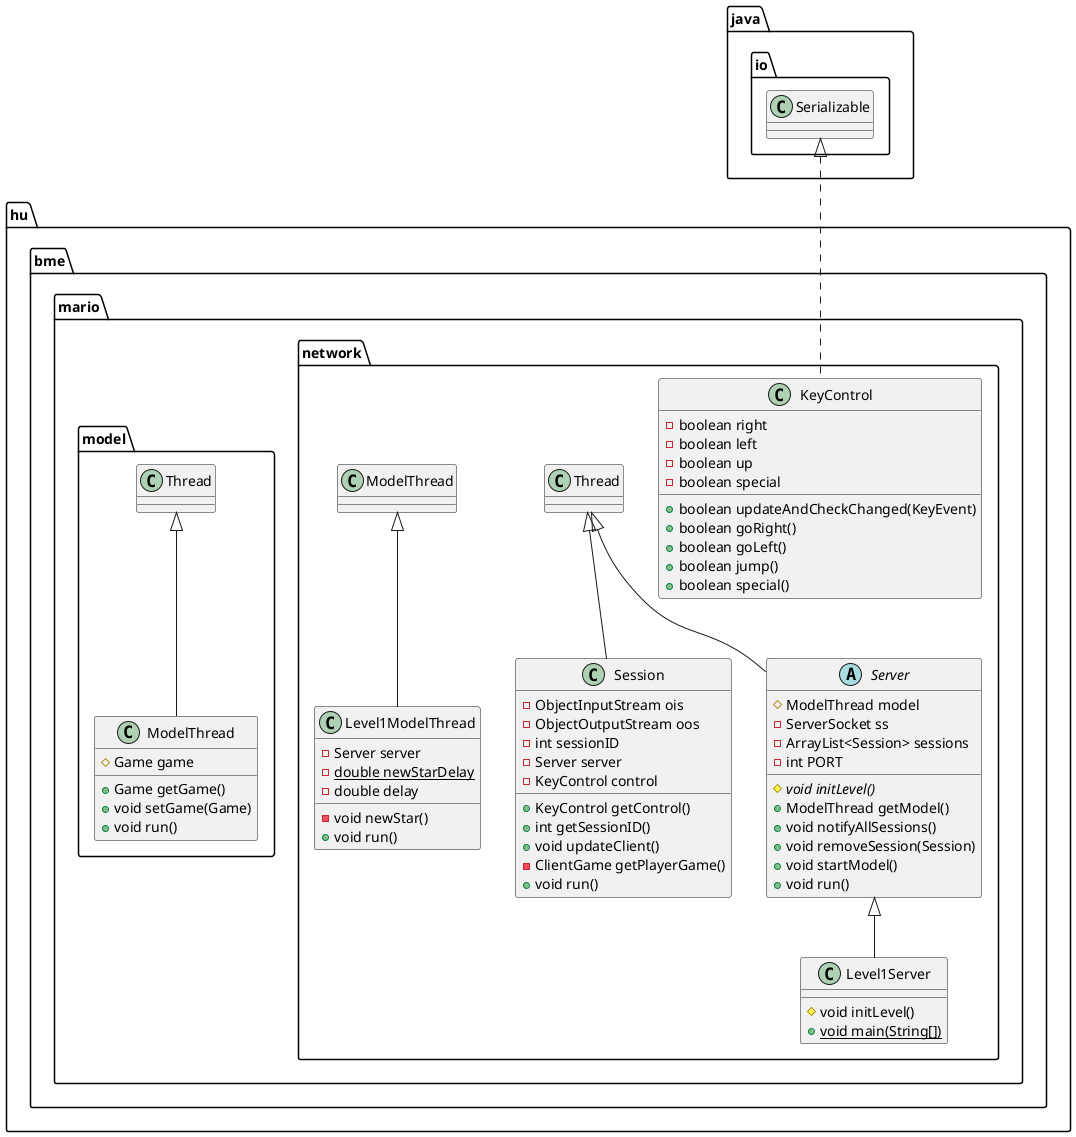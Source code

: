 @startuml
class hu.bme.mario.network.Level1Server {
# void initLevel()
+ {static} void main(String[])
}
class hu.bme.mario.network.Session {
- ObjectInputStream ois
- ObjectOutputStream oos
- int sessionID
- Server server
- KeyControl control
+ KeyControl getControl()
+ int getSessionID()
+ void updateClient()
- ClientGame getPlayerGame()
+ void run()
}
class hu.bme.mario.network.KeyControl {
- boolean right
- boolean left
- boolean up
- boolean special
+ boolean updateAndCheckChanged(KeyEvent)
+ boolean goRight()
+ boolean goLeft()
+ boolean jump()
+ boolean special()
}
abstract class hu.bme.mario.network.Server {
# ModelThread model
- ServerSocket ss
- ArrayList<Session> sessions
- int PORT
# {abstract}void initLevel()
+ ModelThread getModel()
+ void notifyAllSessions()
+ void removeSession(Session)
+ void startModel()
+ void run()
}
class hu.bme.mario.model.ModelThread {
# Game game
+ Game getGame()
+ void setGame(Game)
+ void run()
}
class hu.bme.mario.network.Level1ModelThread {
- Server server
- {static} double newStarDelay
- double delay
- void newStar()
+ void run()
}


hu.bme.mario.network.Server <|-- hu.bme.mario.network.Level1Server
hu.bme.mario.network.Thread <|-- hu.bme.mario.network.Session
java.io.Serializable <|.. hu.bme.mario.network.KeyControl
hu.bme.mario.network.Thread <|-- hu.bme.mario.network.Server
hu.bme.mario.model.Thread <|-- hu.bme.mario.model.ModelThread
hu.bme.mario.network.ModelThread <|-- hu.bme.mario.network.Level1ModelThread
@enduml